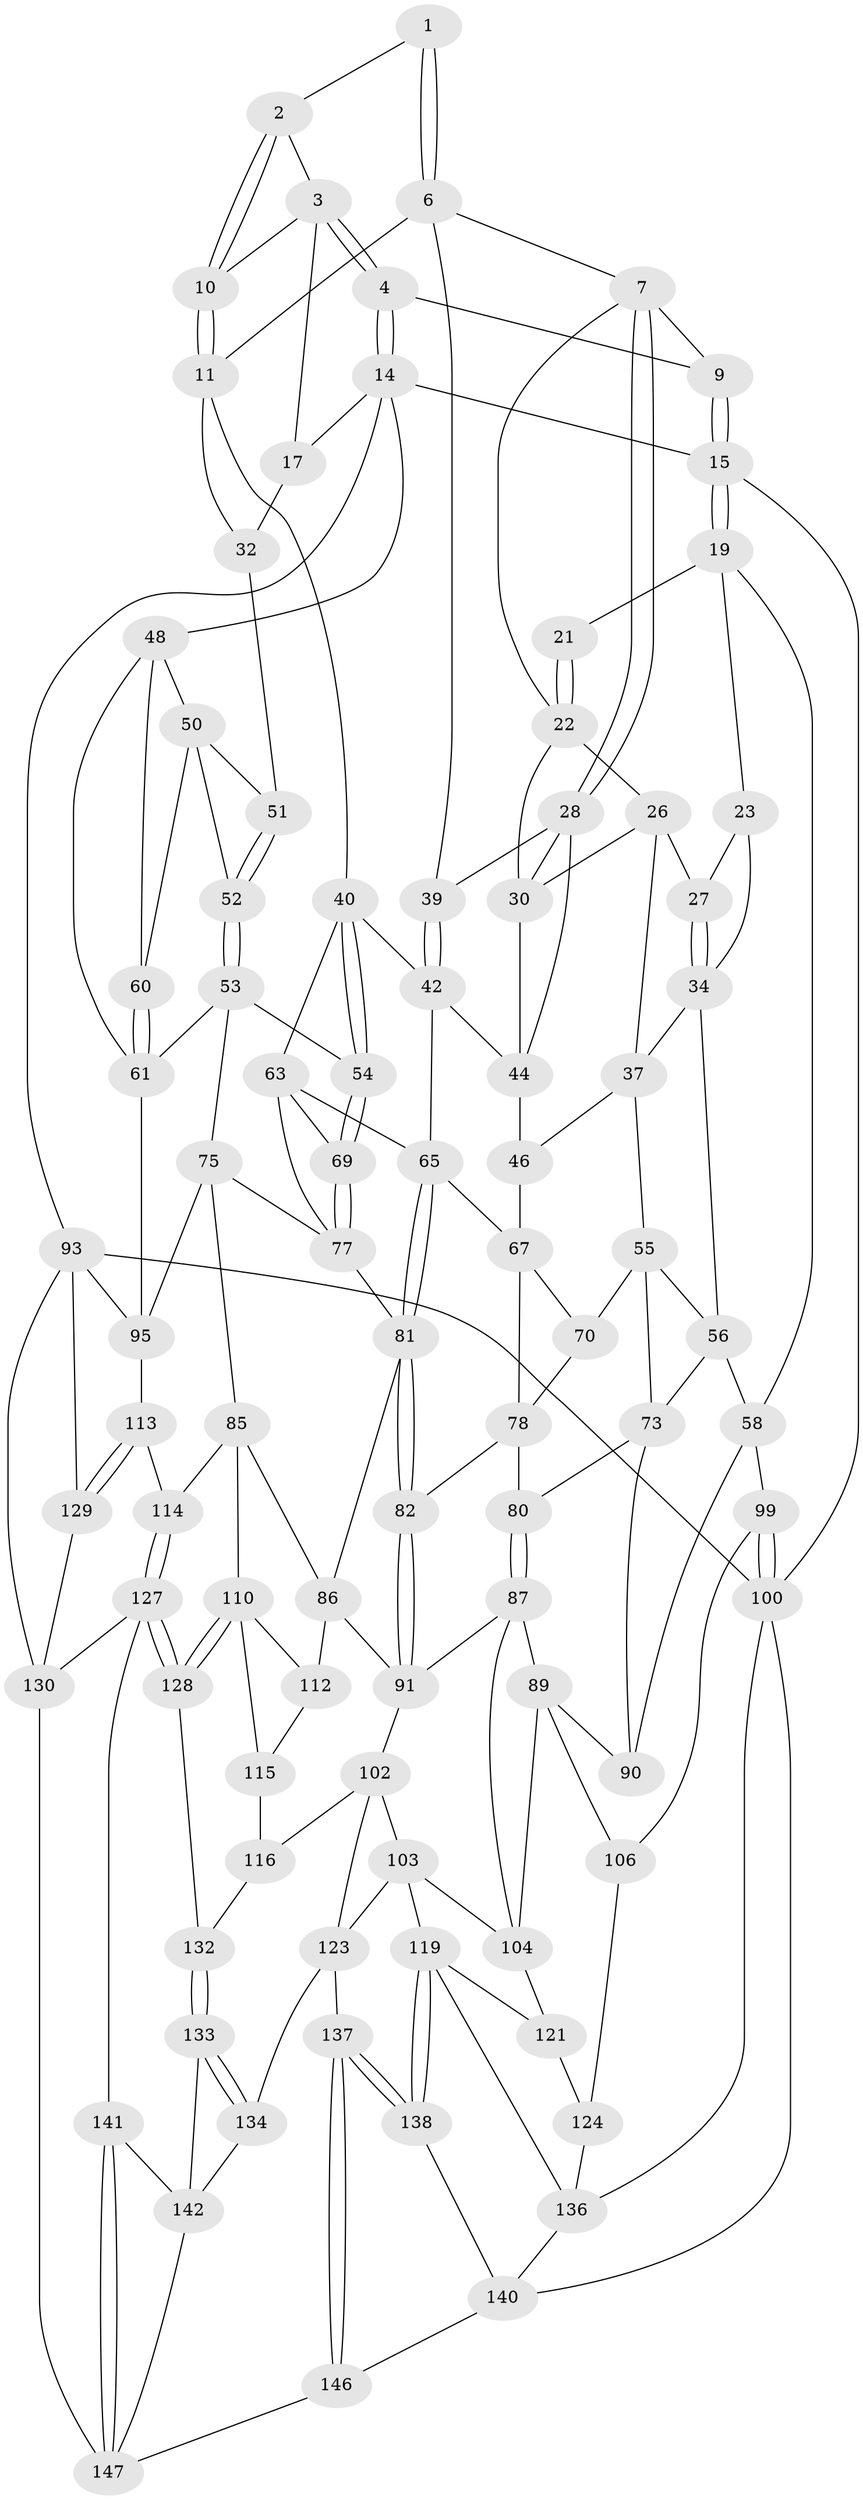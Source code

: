 // original degree distribution, {3: 0.02027027027027027, 4: 0.22297297297297297, 6: 0.22297297297297297, 5: 0.5337837837837838}
// Generated by graph-tools (version 1.1) at 2025/11/02/27/25 16:11:53]
// undirected, 90 vertices, 193 edges
graph export_dot {
graph [start="1"]
  node [color=gray90,style=filled];
  1 [pos="+0.54530166471281+0"];
  2 [pos="+0.7093901175413652+0.06705979466112834"];
  3 [pos="+0.993873709637652+0",super="+13"];
  4 [pos="+1+0",super="+5"];
  6 [pos="+0.5500922872437664+0.14954966638884526",super="+12"];
  7 [pos="+0.33286362757619364+0.06964140203215068",super="+8"];
  9 [pos="+0.27286896685035195+0"];
  10 [pos="+0.712082079582886+0.10072264068657791"];
  11 [pos="+0.6985871006849751+0.20788914203433462",super="+33"];
  14 [pos="+1+0",super="+16"];
  15 [pos="+0+0"];
  17 [pos="+0.9165194850627483+0.18825547848833143",super="+18"];
  19 [pos="+0+0.2117065714080023",super="+20"];
  21 [pos="+0.10999645886915159+0.03651650546061279"];
  22 [pos="+0.181584516722811+0",super="+25"];
  23 [pos="+0+0.2109757480018415",super="+24"];
  26 [pos="+0.15211269944128933+0.1682199227670392",super="+36"];
  27 [pos="+0.10171401965884569+0.16708667677760286"];
  28 [pos="+0.3385595509482821+0.17883651974609274",super="+29"];
  30 [pos="+0.3284189569167042+0.19222092131341126",super="+31"];
  32 [pos="+0.7131035267882231+0.21320162296446607",super="+38"];
  34 [pos="+0.021007178052782162+0.2104225016885812",super="+35"];
  37 [pos="+0.16858514881435888+0.23183544370538078",super="+47"];
  39 [pos="+0.5396848166053192+0.16587468361692295"];
  40 [pos="+0.7092514443106945+0.2768425364458624",super="+41"];
  42 [pos="+0.48776689697314773+0.2917162870661299",super="+43"];
  44 [pos="+0.38286625715892375+0.29617876507583357",super="+45"];
  46 [pos="+0.195643892509722+0.318539466798397"];
  48 [pos="+1+0.2776843556932321",super="+49"];
  50 [pos="+1+0.2815307962739777",super="+59"];
  51 [pos="+0.9022396610715406+0.2340767264689818"];
  52 [pos="+0.890870034405078+0.288487623845854"];
  53 [pos="+0.7240002453626576+0.30097866752022534",super="+62"];
  54 [pos="+0.7145771239745404+0.2920614858994501"];
  55 [pos="+0.16205126470994596+0.324277296530884",super="+71"];
  56 [pos="+0.14080764152183542+0.3336847842100648",super="+57"];
  58 [pos="+0+0.25108959022143307",super="+97"];
  60 [pos="+0.9082729306892728+0.34994333186690735"];
  61 [pos="+0.9034944987606479+0.4129330807489922",super="+72"];
  63 [pos="+0.5292390350121259+0.35557683020904673",super="+64"];
  65 [pos="+0.3800375431974777+0.47070851802384006",super="+66"];
  67 [pos="+0.2761979348413281+0.3810956183376092",super="+68"];
  69 [pos="+0.6169376507782516+0.3976229540436749"];
  70 [pos="+0.2135851529387095+0.43011660515290423"];
  73 [pos="+0.17620696363878693+0.47400822118473734",super="+74"];
  75 [pos="+0.8252085346052587+0.5248834759199724",super="+76"];
  77 [pos="+0.6151061463502334+0.44587924622904074",super="+83"];
  78 [pos="+0.24083962618662552+0.43747496447915385",super="+79"];
  80 [pos="+0.2255798727478092+0.49386130643544024"];
  81 [pos="+0.37984086783471616+0.4718702043544741",super="+84"];
  82 [pos="+0.3665042984524931+0.5064139063562348"];
  85 [pos="+0.6120288724579874+0.6034571457922101",super="+109"];
  86 [pos="+0.5533223706621967+0.5745835489412843",super="+98"];
  87 [pos="+0.21787915624710832+0.5340206410696622",super="+88"];
  89 [pos="+0.06170857306034637+0.535510831822373",super="+105"];
  90 [pos="+0.06079057215032166+0.5343418257290089"];
  91 [pos="+0.3682481599686438+0.5514854251094341",super="+92"];
  93 [pos="+1+1",super="+94"];
  95 [pos="+1+0.609249766304909",super="+96"];
  99 [pos="+0+0.7608319764018868"];
  100 [pos="+0+1",super="+101"];
  102 [pos="+0.27216190528384077+0.63857576928772",super="+117"];
  103 [pos="+0.20437300955332494+0.6331779118701804",super="+118"];
  104 [pos="+0.18665287615990991+0.6312603900131547",super="+108"];
  106 [pos="+0.0242579620404432+0.7086930216468076",super="+107"];
  110 [pos="+0.5612891658456649+0.7248424507496111",super="+111"];
  112 [pos="+0.4421551383003686+0.6277389638582722"];
  113 [pos="+0.8278150209422912+0.6543021669946485"];
  114 [pos="+0.6958945290593345+0.7010336574926339"];
  115 [pos="+0.42924691441852075+0.6702097788776316",super="+122"];
  116 [pos="+0.3570413095167092+0.7164251185678651",super="+126"];
  119 [pos="+0.16106618388384167+0.7939333707323882",super="+120"];
  121 [pos="+0.12902153011754228+0.7346151741423194"];
  123 [pos="+0.2843113955383942+0.7074202079576042",super="+135"];
  124 [pos="+0.06546350669118048+0.7264253480712057",super="+125"];
  127 [pos="+0.6311388374223337+0.834594433315776",super="+131"];
  128 [pos="+0.6137412819606085+0.8220307289684152"];
  129 [pos="+0.8500322167417517+0.7655658945514026"];
  130 [pos="+0.7715664047949925+0.8632351789264316",super="+144"];
  132 [pos="+0.4144063274174398+0.8419569901977891"];
  133 [pos="+0.3994739800144986+0.8591301377230809"];
  134 [pos="+0.3855950904185499+0.8674170422885472"];
  136 [pos="+0.08667761062750272+0.8088381783334843",super="+139"];
  137 [pos="+0.29505708995662294+0.9202754611591005"];
  138 [pos="+0.20671182753788198+0.8702023867995928"];
  140 [pos="+0.08977443011705552+0.9337653690237878",super="+145"];
  141 [pos="+0.6313268382735266+0.9138625763490018"];
  142 [pos="+0.5200560841545606+0.9334545855491583",super="+143"];
  146 [pos="+0.2627169665651058+1"];
  147 [pos="+0.6284858629680389+1",super="+148"];
  1 -- 2;
  1 -- 6;
  1 -- 6;
  2 -- 3;
  2 -- 10;
  2 -- 10;
  3 -- 4;
  3 -- 4;
  3 -- 10;
  3 -- 17;
  4 -- 14;
  4 -- 14;
  4 -- 9;
  6 -- 7;
  6 -- 11;
  6 -- 39;
  7 -- 28;
  7 -- 28;
  7 -- 9;
  7 -- 22;
  9 -- 15;
  9 -- 15;
  10 -- 11;
  10 -- 11;
  11 -- 32;
  11 -- 40;
  14 -- 15;
  14 -- 93;
  14 -- 48;
  14 -- 17;
  15 -- 19;
  15 -- 19;
  15 -- 100;
  17 -- 32 [weight=2];
  19 -- 58;
  19 -- 21;
  19 -- 23;
  21 -- 22;
  21 -- 22;
  22 -- 26;
  22 -- 30;
  23 -- 34;
  23 -- 27;
  26 -- 27;
  26 -- 37;
  26 -- 30;
  27 -- 34;
  27 -- 34;
  28 -- 39;
  28 -- 44;
  28 -- 30;
  30 -- 44;
  32 -- 51;
  34 -- 37;
  34 -- 56;
  37 -- 46;
  37 -- 55;
  39 -- 42;
  39 -- 42;
  40 -- 54;
  40 -- 54;
  40 -- 42;
  40 -- 63;
  42 -- 44;
  42 -- 65;
  44 -- 46;
  46 -- 67;
  48 -- 50;
  48 -- 60;
  48 -- 61;
  50 -- 51;
  50 -- 52;
  50 -- 60;
  51 -- 52;
  51 -- 52;
  52 -- 53;
  52 -- 53;
  53 -- 54;
  53 -- 75;
  53 -- 61;
  54 -- 69;
  54 -- 69;
  55 -- 56;
  55 -- 73;
  55 -- 70;
  56 -- 73;
  56 -- 58;
  58 -- 99;
  58 -- 90;
  60 -- 61;
  60 -- 61;
  61 -- 95;
  63 -- 69;
  63 -- 65;
  63 -- 77;
  65 -- 81;
  65 -- 81;
  65 -- 67;
  67 -- 78;
  67 -- 70;
  69 -- 77;
  69 -- 77;
  70 -- 78;
  73 -- 80;
  73 -- 90;
  75 -- 95;
  75 -- 77;
  75 -- 85;
  77 -- 81;
  78 -- 80;
  78 -- 82;
  80 -- 87;
  80 -- 87;
  81 -- 82;
  81 -- 82;
  81 -- 86;
  82 -- 91;
  82 -- 91;
  85 -- 86;
  85 -- 114;
  85 -- 110;
  86 -- 112;
  86 -- 91;
  87 -- 91;
  87 -- 104;
  87 -- 89;
  89 -- 90;
  89 -- 106;
  89 -- 104;
  91 -- 102;
  93 -- 130;
  93 -- 129;
  93 -- 95;
  93 -- 100;
  95 -- 113;
  99 -- 100;
  99 -- 100;
  99 -- 106;
  100 -- 140;
  100 -- 136;
  102 -- 103;
  102 -- 123;
  102 -- 116;
  103 -- 104;
  103 -- 123;
  103 -- 119;
  104 -- 121;
  106 -- 124 [weight=2];
  110 -- 128;
  110 -- 128;
  110 -- 112;
  110 -- 115;
  112 -- 115;
  113 -- 114;
  113 -- 129;
  113 -- 129;
  114 -- 127;
  114 -- 127;
  115 -- 116 [weight=2];
  116 -- 132;
  119 -- 138;
  119 -- 138;
  119 -- 136;
  119 -- 121;
  121 -- 124;
  123 -- 137;
  123 -- 134;
  124 -- 136;
  127 -- 128;
  127 -- 128;
  127 -- 130;
  127 -- 141;
  128 -- 132;
  129 -- 130;
  130 -- 147;
  132 -- 133;
  132 -- 133;
  133 -- 134;
  133 -- 134;
  133 -- 142;
  134 -- 142;
  136 -- 140;
  137 -- 138;
  137 -- 138;
  137 -- 146;
  137 -- 146;
  138 -- 140;
  140 -- 146;
  141 -- 142;
  141 -- 147;
  141 -- 147;
  142 -- 147;
  146 -- 147;
}
